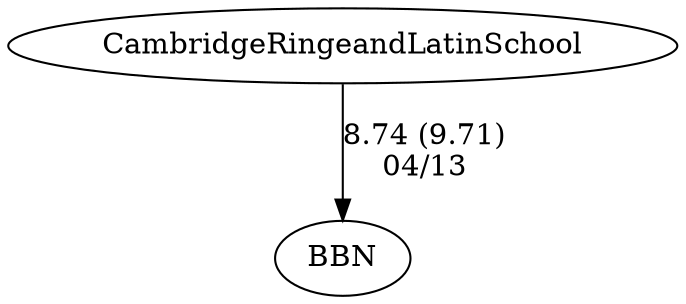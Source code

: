 digraph boys5foursCambridgeRingeandLatinSchool {CambridgeRingeandLatinSchool [URL="boys5foursCambridgeRingeandLatinSchoolCambridgeRingeandLatinSchool.html"];BBN [URL="boys5foursCambridgeRingeandLatinSchoolBBN.html"];CambridgeRingeandLatinSchool -> BBN[label="8.74 (9.71)
04/13", weight="92", tooltip="NEIRA Boys & Girls Fours,BB&N CRLS			
Distance: 1350 M Conditions: Crossing tail wind at the start, to crossing head wind in last 1/3. Conmditions varoed durig the day Comments: A good day for all racers lining up in a crossing tail wind at the start.
None", URL="https://www.row2k.com/results/resultspage.cfm?UID=F2BDD2379584CF678DC6C30959529211&cat=5", random="random"]}